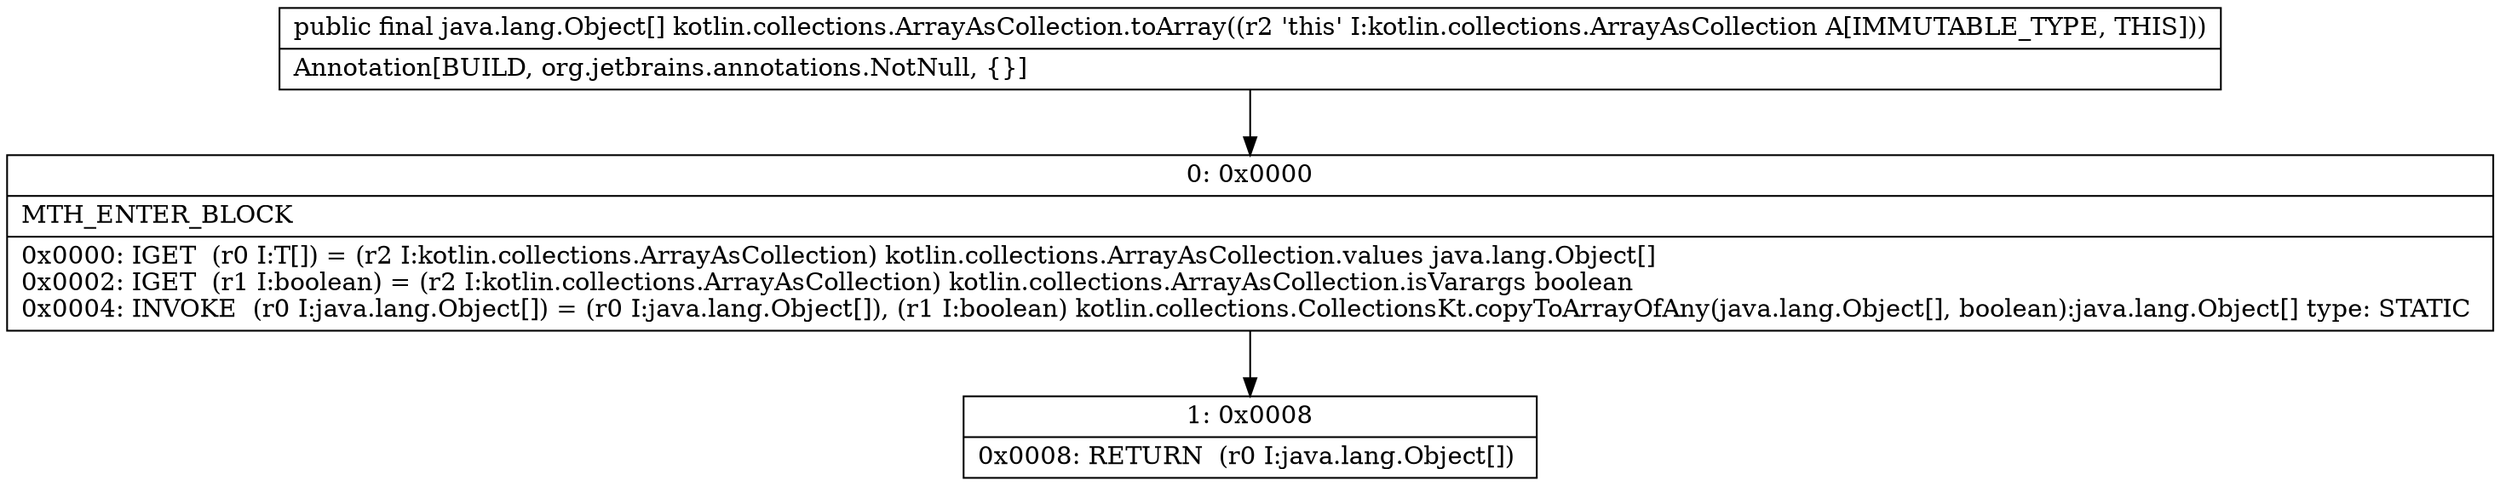 digraph "CFG forkotlin.collections.ArrayAsCollection.toArray()[Ljava\/lang\/Object;" {
Node_0 [shape=record,label="{0\:\ 0x0000|MTH_ENTER_BLOCK\l|0x0000: IGET  (r0 I:T[]) = (r2 I:kotlin.collections.ArrayAsCollection) kotlin.collections.ArrayAsCollection.values java.lang.Object[] \l0x0002: IGET  (r1 I:boolean) = (r2 I:kotlin.collections.ArrayAsCollection) kotlin.collections.ArrayAsCollection.isVarargs boolean \l0x0004: INVOKE  (r0 I:java.lang.Object[]) = (r0 I:java.lang.Object[]), (r1 I:boolean) kotlin.collections.CollectionsKt.copyToArrayOfAny(java.lang.Object[], boolean):java.lang.Object[] type: STATIC \l}"];
Node_1 [shape=record,label="{1\:\ 0x0008|0x0008: RETURN  (r0 I:java.lang.Object[]) \l}"];
MethodNode[shape=record,label="{public final java.lang.Object[] kotlin.collections.ArrayAsCollection.toArray((r2 'this' I:kotlin.collections.ArrayAsCollection A[IMMUTABLE_TYPE, THIS]))  | Annotation[BUILD, org.jetbrains.annotations.NotNull, \{\}]\l}"];
MethodNode -> Node_0;
Node_0 -> Node_1;
}

